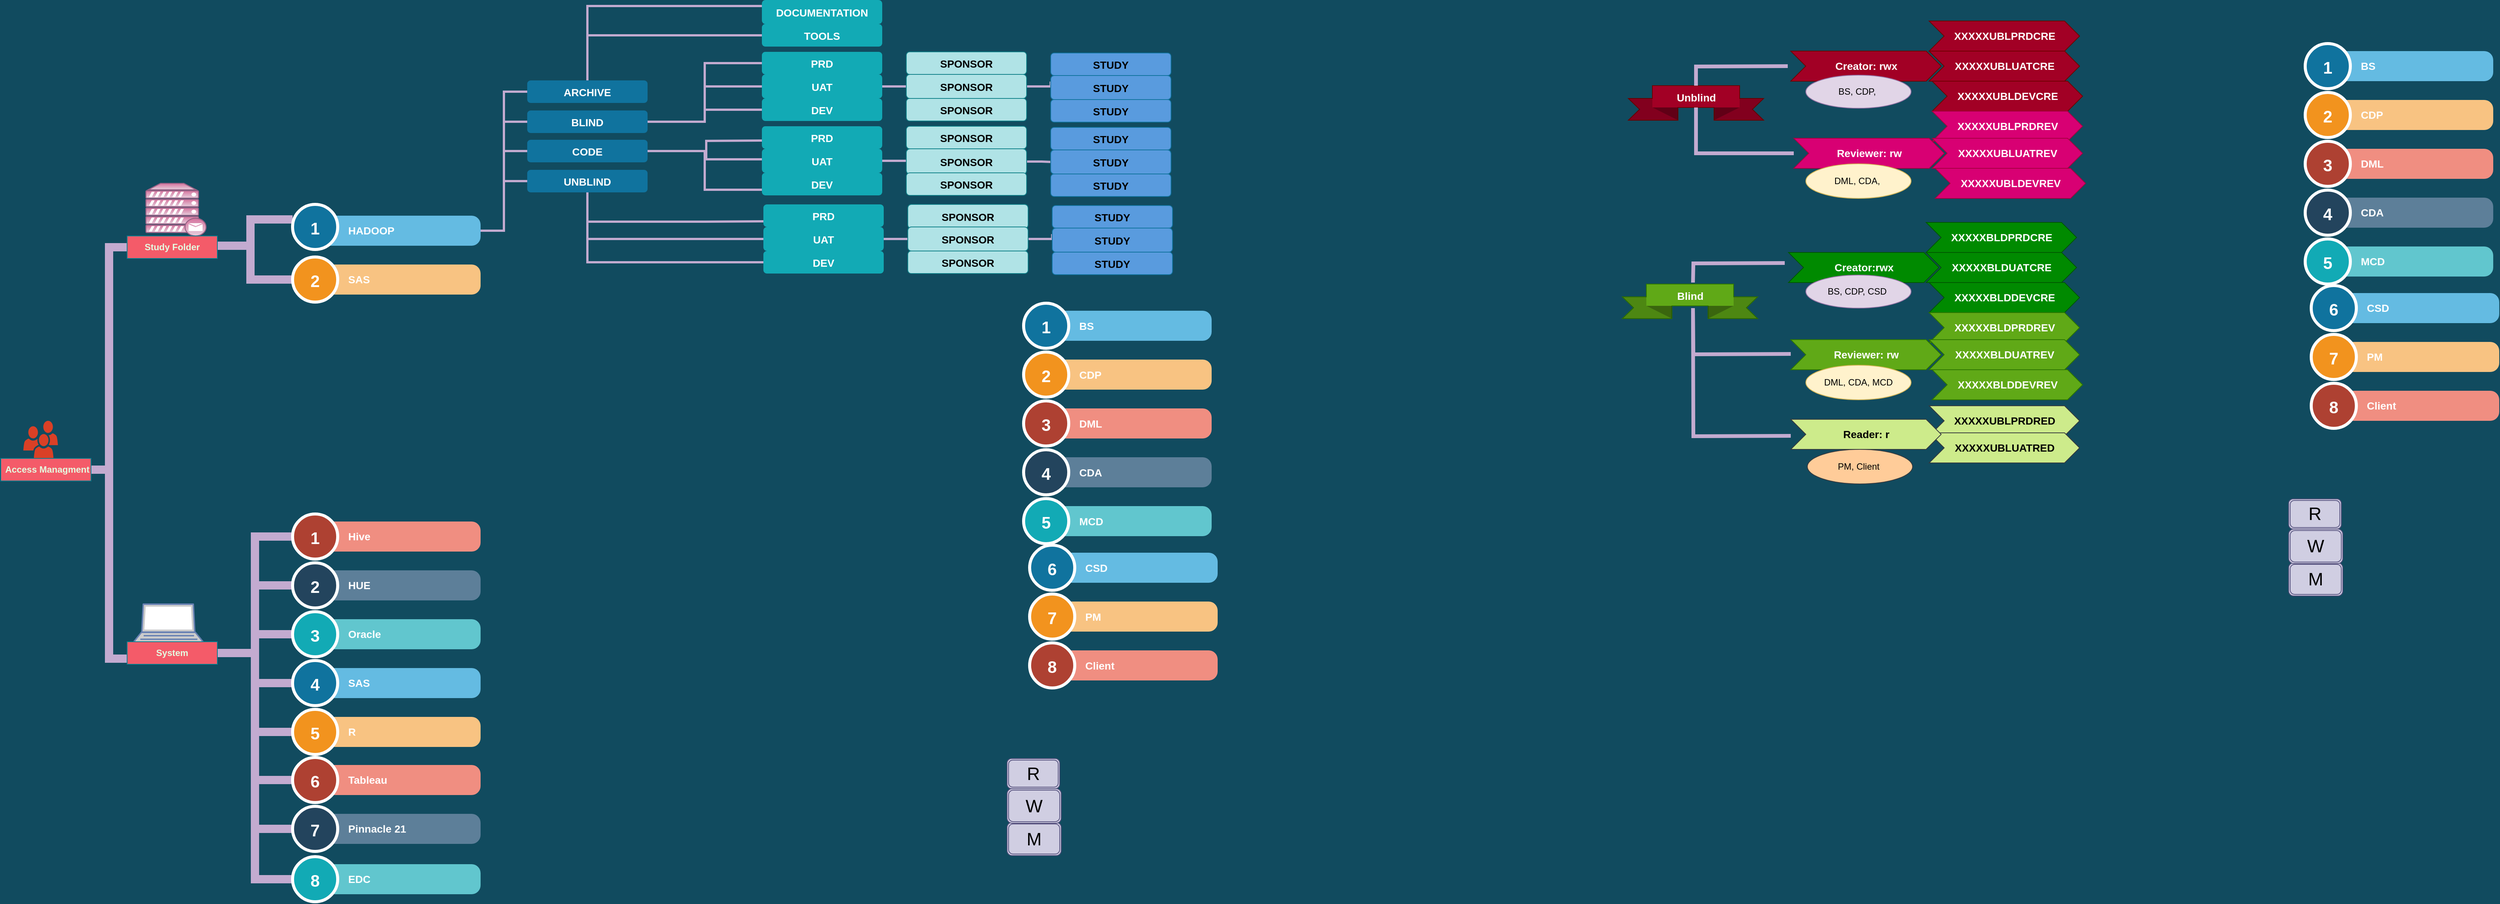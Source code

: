 <mxfile version="16.0.3" type="github">
  <diagram id="C3SQvlLqKewFF7lphcmT" name="Page-1">
    <mxGraphModel dx="3102" dy="1270" grid="1" gridSize="4" guides="1" tooltips="1" connect="1" arrows="1" fold="1" page="1" pageScale="1" pageWidth="4681" pageHeight="3300" background="#114B5F" math="0" shadow="0">
      <root>
        <mxCell id="0" />
        <mxCell id="1" parent="0" />
        <mxCell id="xhBHY6hVdmWpsC5UOvx--23" value="XXXXXUBLPRDRED" style="html=1;shape=mxgraph.infographic.ribbonSimple;notch1=20;notch2=20;fillColor=#cdeb8b;strokeColor=#36393d;align=center;verticalAlign=middle;fontSize=14;fontStyle=1;" parent="1" vertex="1">
          <mxGeometry x="2584" y="580" width="200" height="40" as="geometry" />
        </mxCell>
        <mxCell id="xhBHY6hVdmWpsC5UOvx--24" value="XXXXXUBLUATRED" style="html=1;shape=mxgraph.infographic.ribbonSimple;notch1=20;notch2=20;fillColor=#cdeb8b;strokeColor=#36393d;align=center;verticalAlign=middle;fontSize=14;fontStyle=1;" parent="1" vertex="1">
          <mxGeometry x="2584" y="616" width="200" height="40" as="geometry" />
        </mxCell>
        <mxCell id="HO38qFUTRqImEj6d9Djk-11" value="" style="sketch=0;pointerEvents=1;shadow=0;dashed=0;html=1;strokeColor=none;labelPosition=center;verticalLabelPosition=bottom;verticalAlign=top;outlineConnect=0;align=center;shape=mxgraph.office.users.users;fillColor=#DA4026;rounded=0;fontColor=#E4FDE1;" parent="1" vertex="1">
          <mxGeometry x="50" y="600" width="46" height="50" as="geometry" />
        </mxCell>
        <mxCell id="-gXkL2y0bPnD_5RI-uGj-15" style="edgeStyle=orthogonalEdgeStyle;shape=flexArrow;rounded=0;sketch=0;orthogonalLoop=1;jettySize=auto;html=1;entryX=0;entryY=0.5;entryDx=0;entryDy=0;shadow=0;endArrow=none;endFill=0;strokeColor=#C3ABD0;strokeWidth=1;fillColor=#C3ABD0;" parent="1" source="HO38qFUTRqImEj6d9Djk-13" target="HO38qFUTRqImEj6d9Djk-17" edge="1">
          <mxGeometry relative="1" as="geometry" />
        </mxCell>
        <mxCell id="-gXkL2y0bPnD_5RI-uGj-19" style="edgeStyle=orthogonalEdgeStyle;shape=flexArrow;rounded=0;sketch=0;orthogonalLoop=1;jettySize=auto;html=1;exitX=1;exitY=0.5;exitDx=0;exitDy=0;entryX=0;entryY=0.75;entryDx=0;entryDy=0;shadow=0;endArrow=none;endFill=0;strokeColor=#C3ABD0;strokeWidth=1;fillColor=#C3ABD0;" parent="1" source="HO38qFUTRqImEj6d9Djk-13" target="HO38qFUTRqImEj6d9Djk-19" edge="1">
          <mxGeometry relative="1" as="geometry" />
        </mxCell>
        <mxCell id="HO38qFUTRqImEj6d9Djk-13" value="&lt;h4&gt;Access Managment&lt;/h4&gt;" style="whiteSpace=wrap;html=1;rounded=0;sketch=0;fontColor=#E4FDE1;strokeColor=#028090;fillColor=#F45B69;align=right;" parent="1" vertex="1">
          <mxGeometry x="20" y="650" width="120" height="30" as="geometry" />
        </mxCell>
        <mxCell id="-gXkL2y0bPnD_5RI-uGj-8" value="" style="edgeStyle=orthogonalEdgeStyle;shape=flexArrow;rounded=0;sketch=0;orthogonalLoop=1;jettySize=auto;html=1;shadow=0;endArrow=none;endFill=0;strokeColor=#C3ABD0;strokeWidth=1;fillColor=#C3ABD0;" parent="1" target="HO38qFUTRqImEj6d9Djk-66" edge="1">
          <mxGeometry relative="1" as="geometry">
            <mxPoint x="308" y="367" as="sourcePoint" />
            <Array as="points">
              <mxPoint x="352" y="367" />
              <mxPoint x="352" y="412" />
            </Array>
          </mxGeometry>
        </mxCell>
        <mxCell id="-gXkL2y0bPnD_5RI-uGj-9" style="edgeStyle=orthogonalEdgeStyle;shape=flexArrow;rounded=0;sketch=0;orthogonalLoop=1;jettySize=auto;html=1;entryX=0;entryY=0.333;entryDx=0;entryDy=0;entryPerimeter=0;shadow=0;endArrow=none;endFill=0;strokeColor=#C3ABD0;strokeWidth=1;fillColor=#C3ABD0;" parent="1" target="HO38qFUTRqImEj6d9Djk-64" edge="1">
          <mxGeometry relative="1" as="geometry">
            <mxPoint x="308" y="367" as="sourcePoint" />
            <Array as="points">
              <mxPoint x="352" y="367" />
              <mxPoint x="352" y="332" />
            </Array>
          </mxGeometry>
        </mxCell>
        <mxCell id="HO38qFUTRqImEj6d9Djk-14" value="" style="verticalAlign=top;verticalLabelPosition=bottom;labelPosition=center;align=center;html=1;outlineConnect=0;fillColor=#e6d0de;strokeColor=#996185;gradientDirection=north;strokeWidth=2;shape=mxgraph.networks.mail_server;rounded=0;sketch=0;gradientColor=#d5739d;" parent="1" vertex="1">
          <mxGeometry x="213" y="284" width="80" height="70" as="geometry" />
        </mxCell>
        <mxCell id="HO38qFUTRqImEj6d9Djk-17" value="&lt;h4&gt;Study Folder&lt;/h4&gt;" style="whiteSpace=wrap;html=1;rounded=0;sketch=0;fontColor=#E4FDE1;strokeColor=#028090;fillColor=#F45B69;align=center;" parent="1" vertex="1">
          <mxGeometry x="188" y="354" width="120" height="30" as="geometry" />
        </mxCell>
        <mxCell id="HO38qFUTRqImEj6d9Djk-18" value="" style="fontColor=#0066CC;verticalAlign=top;verticalLabelPosition=bottom;labelPosition=center;align=center;html=1;outlineConnect=0;fillColor=#CCCCCC;strokeColor=#6881B3;gradientColor=none;gradientDirection=north;strokeWidth=2;shape=mxgraph.networks.laptop;rounded=0;sketch=0;fontFamily=Helvetica;" parent="1" vertex="1">
          <mxGeometry x="193" y="844" width="100" height="55" as="geometry" />
        </mxCell>
        <mxCell id="-gXkL2y0bPnD_5RI-uGj-10" style="edgeStyle=orthogonalEdgeStyle;shape=flexArrow;rounded=0;sketch=0;orthogonalLoop=1;jettySize=auto;html=1;entryX=0;entryY=0.5;entryDx=0;entryDy=0;shadow=0;endArrow=none;endFill=0;strokeColor=#C3ABD0;strokeWidth=1;fillColor=#C3ABD0;" parent="1" source="HO38qFUTRqImEj6d9Djk-19" target="HO38qFUTRqImEj6d9Djk-68" edge="1">
          <mxGeometry relative="1" as="geometry" />
        </mxCell>
        <mxCell id="-gXkL2y0bPnD_5RI-uGj-11" style="edgeStyle=orthogonalEdgeStyle;shape=flexArrow;rounded=0;sketch=0;orthogonalLoop=1;jettySize=auto;html=1;entryX=0;entryY=0.5;entryDx=0;entryDy=0;shadow=0;endArrow=none;endFill=0;strokeColor=#C3ABD0;strokeWidth=1;fillColor=#C3ABD0;" parent="1" source="HO38qFUTRqImEj6d9Djk-19" target="HO38qFUTRqImEj6d9Djk-70" edge="1">
          <mxGeometry relative="1" as="geometry" />
        </mxCell>
        <mxCell id="-gXkL2y0bPnD_5RI-uGj-12" style="edgeStyle=orthogonalEdgeStyle;shape=flexArrow;rounded=0;sketch=0;orthogonalLoop=1;jettySize=auto;html=1;entryX=0;entryY=0.5;entryDx=0;entryDy=0;shadow=0;endArrow=none;endFill=0;strokeColor=#C3ABD0;strokeWidth=1;fillColor=#C3ABD0;" parent="1" source="HO38qFUTRqImEj6d9Djk-19" target="HO38qFUTRqImEj6d9Djk-72" edge="1">
          <mxGeometry relative="1" as="geometry" />
        </mxCell>
        <mxCell id="-gXkL2y0bPnD_5RI-uGj-13" style="edgeStyle=orthogonalEdgeStyle;shape=flexArrow;rounded=0;sketch=0;orthogonalLoop=1;jettySize=auto;html=1;entryX=0;entryY=0.5;entryDx=0;entryDy=0;shadow=0;endArrow=none;endFill=0;strokeColor=#C3ABD0;strokeWidth=1;fillColor=#C3ABD0;" parent="1" source="HO38qFUTRqImEj6d9Djk-19" target="-gXkL2y0bPnD_5RI-uGj-2" edge="1">
          <mxGeometry relative="1" as="geometry" />
        </mxCell>
        <mxCell id="-gXkL2y0bPnD_5RI-uGj-14" style="edgeStyle=orthogonalEdgeStyle;shape=flexArrow;rounded=0;sketch=0;orthogonalLoop=1;jettySize=auto;html=1;entryX=0;entryY=0.5;entryDx=0;entryDy=0;shadow=0;endArrow=none;endFill=0;strokeColor=#C3ABD0;strokeWidth=1;fillColor=#C3ABD0;" parent="1" source="HO38qFUTRqImEj6d9Djk-19" target="-gXkL2y0bPnD_5RI-uGj-4" edge="1">
          <mxGeometry relative="1" as="geometry" />
        </mxCell>
        <mxCell id="-gXkL2y0bPnD_5RI-uGj-24" style="edgeStyle=orthogonalEdgeStyle;shape=flexArrow;rounded=0;sketch=0;orthogonalLoop=1;jettySize=auto;html=1;exitX=1;exitY=0.5;exitDx=0;exitDy=0;entryX=0;entryY=0.5;entryDx=0;entryDy=0;shadow=0;endArrow=none;endFill=0;strokeColor=#C3ABD0;strokeWidth=1;fillColor=#C3ABD0;" parent="1" source="HO38qFUTRqImEj6d9Djk-19" target="-gXkL2y0bPnD_5RI-uGj-21" edge="1">
          <mxGeometry relative="1" as="geometry" />
        </mxCell>
        <mxCell id="-gXkL2y0bPnD_5RI-uGj-25" style="edgeStyle=orthogonalEdgeStyle;shape=flexArrow;rounded=0;sketch=0;orthogonalLoop=1;jettySize=auto;html=1;entryX=0;entryY=0.5;entryDx=0;entryDy=0;shadow=0;endArrow=none;endFill=0;strokeColor=#C3ABD0;strokeWidth=1;fillColor=#C3ABD0;" parent="1" source="HO38qFUTRqImEj6d9Djk-19" target="-gXkL2y0bPnD_5RI-uGj-23" edge="1">
          <mxGeometry relative="1" as="geometry" />
        </mxCell>
        <mxCell id="-gXkL2y0bPnD_5RI-uGj-28" style="edgeStyle=orthogonalEdgeStyle;shape=flexArrow;rounded=0;sketch=0;orthogonalLoop=1;jettySize=auto;html=1;entryX=0;entryY=0.5;entryDx=0;entryDy=0;shadow=0;endArrow=none;endFill=0;strokeColor=#C3ABD0;strokeWidth=1;fillColor=#C3ABD0;" parent="1" source="HO38qFUTRqImEj6d9Djk-19" target="-gXkL2y0bPnD_5RI-uGj-27" edge="1">
          <mxGeometry relative="1" as="geometry" />
        </mxCell>
        <mxCell id="HO38qFUTRqImEj6d9Djk-19" value="&lt;h4&gt;System&lt;/h4&gt;" style="whiteSpace=wrap;html=1;rounded=0;sketch=0;fontColor=#E4FDE1;strokeColor=#028090;fillColor=#F45B69;align=center;" parent="1" vertex="1">
          <mxGeometry x="188" y="894" width="120" height="30" as="geometry" />
        </mxCell>
        <mxCell id="jfjWRfC_fvblKkk4KG9x-82" style="edgeStyle=orthogonalEdgeStyle;rounded=0;orthogonalLoop=1;jettySize=auto;html=1;exitX=1;exitY=0.5;exitDx=0;exitDy=0;entryX=0;entryY=0.5;entryDx=0;entryDy=0;endArrow=none;endFill=0;strokeColor=#C3ABD0;strokeWidth=3;" edge="1" parent="1" source="HO38qFUTRqImEj6d9Djk-63" target="jfjWRfC_fvblKkk4KG9x-24">
          <mxGeometry relative="1" as="geometry">
            <Array as="points">
              <mxPoint x="689" y="347" />
              <mxPoint x="689" y="162" />
            </Array>
          </mxGeometry>
        </mxCell>
        <mxCell id="jfjWRfC_fvblKkk4KG9x-83" style="edgeStyle=orthogonalEdgeStyle;rounded=0;orthogonalLoop=1;jettySize=auto;html=1;entryX=0;entryY=0.5;entryDx=0;entryDy=0;endArrow=none;endFill=0;strokeColor=#C3ABD0;strokeWidth=3;" edge="1" parent="1" source="HO38qFUTRqImEj6d9Djk-63" target="jfjWRfC_fvblKkk4KG9x-25">
          <mxGeometry relative="1" as="geometry" />
        </mxCell>
        <mxCell id="jfjWRfC_fvblKkk4KG9x-85" style="edgeStyle=orthogonalEdgeStyle;rounded=0;orthogonalLoop=1;jettySize=auto;html=1;entryX=0;entryY=0.5;entryDx=0;entryDy=0;endArrow=none;endFill=0;strokeColor=#C3ABD0;strokeWidth=3;" edge="1" parent="1" source="HO38qFUTRqImEj6d9Djk-63" target="jfjWRfC_fvblKkk4KG9x-29">
          <mxGeometry relative="1" as="geometry" />
        </mxCell>
        <mxCell id="jfjWRfC_fvblKkk4KG9x-86" style="edgeStyle=orthogonalEdgeStyle;rounded=0;orthogonalLoop=1;jettySize=auto;html=1;entryX=0;entryY=0.5;entryDx=0;entryDy=0;endArrow=none;endFill=0;strokeColor=#C3ABD0;strokeWidth=3;" edge="1" parent="1" source="HO38qFUTRqImEj6d9Djk-63" target="jfjWRfC_fvblKkk4KG9x-26">
          <mxGeometry relative="1" as="geometry" />
        </mxCell>
        <mxCell id="HO38qFUTRqImEj6d9Djk-63" value="HADOOP" style="shape=rect;rounded=1;whiteSpace=wrap;html=1;shadow=0;strokeColor=none;fillColor=#64BBE2;arcSize=30;fontSize=14;spacingLeft=42;fontStyle=1;fontColor=#FFFFFF;align=left;sketch=0;fontFamily=Helvetica;" parent="1" vertex="1">
          <mxGeometry x="438" y="327" width="220" height="40" as="geometry" />
        </mxCell>
        <mxCell id="HO38qFUTRqImEj6d9Djk-64" value="1" style="shape=ellipse;perimeter=ellipsePerimeter;fontSize=22;fontStyle=1;shadow=0;strokeColor=#ffffff;fillColor=#10739E;strokeWidth=4;fontColor=#ffffff;align=center;rounded=0;sketch=0;fontFamily=Helvetica;" parent="1" vertex="1">
          <mxGeometry x="408" y="312" width="60" height="60" as="geometry" />
        </mxCell>
        <mxCell id="HO38qFUTRqImEj6d9Djk-65" value="SAS" style="shape=rect;rounded=1;whiteSpace=wrap;html=1;shadow=0;strokeColor=none;fillColor=#F8C382;arcSize=30;fontSize=14;spacingLeft=42;fontStyle=1;fontColor=#FFFFFF;align=left;sketch=0;fontFamily=Helvetica;" parent="1" vertex="1">
          <mxGeometry x="438" y="392" width="220" height="40" as="geometry" />
        </mxCell>
        <mxCell id="HO38qFUTRqImEj6d9Djk-66" value="2" style="shape=ellipse;perimeter=ellipsePerimeter;fontSize=22;fontStyle=1;shadow=0;strokeColor=#ffffff;fillColor=#F2931E;strokeWidth=4;fontColor=#ffffff;align=center;rounded=0;sketch=0;fontFamily=Helvetica;" parent="1" vertex="1">
          <mxGeometry x="408" y="382" width="60" height="60" as="geometry" />
        </mxCell>
        <mxCell id="HO38qFUTRqImEj6d9Djk-67" value="Hive" style="shape=rect;rounded=1;whiteSpace=wrap;html=1;shadow=0;strokeColor=none;fillColor=#F08E81;arcSize=30;fontSize=14;spacingLeft=42;fontStyle=1;fontColor=#FFFFFF;align=left;sketch=0;fontFamily=Helvetica;" parent="1" vertex="1">
          <mxGeometry x="438" y="734" width="220" height="40" as="geometry" />
        </mxCell>
        <mxCell id="HO38qFUTRqImEj6d9Djk-68" value="1" style="shape=ellipse;perimeter=ellipsePerimeter;fontSize=22;fontStyle=1;shadow=0;strokeColor=#ffffff;fillColor=#AE4132;strokeWidth=4;fontColor=#ffffff;align=center;rounded=0;sketch=0;fontFamily=Helvetica;" parent="1" vertex="1">
          <mxGeometry x="408" y="724" width="60" height="60" as="geometry" />
        </mxCell>
        <mxCell id="HO38qFUTRqImEj6d9Djk-69" value="HUE" style="shape=rect;rounded=1;whiteSpace=wrap;html=1;shadow=0;strokeColor=none;fillColor=#5D7F99;arcSize=30;fontSize=14;spacingLeft=42;fontStyle=1;fontColor=#FFFFFF;align=left;sketch=0;fontFamily=Helvetica;" parent="1" vertex="1">
          <mxGeometry x="438" y="799" width="220" height="40" as="geometry" />
        </mxCell>
        <mxCell id="HO38qFUTRqImEj6d9Djk-70" value="2" style="shape=ellipse;perimeter=ellipsePerimeter;fontSize=22;fontStyle=1;shadow=0;strokeColor=#ffffff;fillColor=#23445D;strokeWidth=4;fontColor=#ffffff;align=center;rounded=0;sketch=0;fontFamily=Helvetica;" parent="1" vertex="1">
          <mxGeometry x="408" y="789" width="60" height="60" as="geometry" />
        </mxCell>
        <mxCell id="HO38qFUTRqImEj6d9Djk-71" value="Oracle" style="shape=rect;rounded=1;whiteSpace=wrap;html=1;shadow=0;strokeColor=none;fillColor=#61C6CE;arcSize=30;fontSize=14;spacingLeft=42;fontStyle=1;fontColor=#FFFFFF;align=left;sketch=0;fontFamily=Helvetica;" parent="1" vertex="1">
          <mxGeometry x="438" y="864" width="220" height="40" as="geometry" />
        </mxCell>
        <mxCell id="HO38qFUTRqImEj6d9Djk-72" value="3" style="shape=ellipse;perimeter=ellipsePerimeter;fontSize=22;fontStyle=1;shadow=0;strokeColor=#ffffff;fillColor=#12AAB5;strokeWidth=4;fontColor=#ffffff;align=center;rounded=0;sketch=0;fontFamily=Helvetica;" parent="1" vertex="1">
          <mxGeometry x="408" y="854" width="60" height="60" as="geometry" />
        </mxCell>
        <mxCell id="-gXkL2y0bPnD_5RI-uGj-1" value="SAS" style="shape=rect;rounded=1;whiteSpace=wrap;html=1;shadow=0;strokeColor=none;fillColor=#64BBE2;arcSize=30;fontSize=14;spacingLeft=42;fontStyle=1;fontColor=#FFFFFF;align=left;sketch=0;fontFamily=Helvetica;" parent="1" vertex="1">
          <mxGeometry x="438" y="929" width="220" height="40" as="geometry" />
        </mxCell>
        <mxCell id="-gXkL2y0bPnD_5RI-uGj-2" value="4" style="shape=ellipse;perimeter=ellipsePerimeter;fontSize=22;fontStyle=1;shadow=0;strokeColor=#ffffff;fillColor=#10739E;strokeWidth=4;fontColor=#ffffff;align=center;rounded=0;sketch=0;fontFamily=Helvetica;" parent="1" vertex="1">
          <mxGeometry x="408" y="919" width="60" height="60" as="geometry" />
        </mxCell>
        <mxCell id="-gXkL2y0bPnD_5RI-uGj-3" value="R" style="shape=rect;rounded=1;whiteSpace=wrap;html=1;shadow=0;strokeColor=none;fillColor=#F8C382;arcSize=30;fontSize=14;spacingLeft=42;fontStyle=1;fontColor=#FFFFFF;align=left;sketch=0;fontFamily=Helvetica;" parent="1" vertex="1">
          <mxGeometry x="438" y="994" width="220" height="40" as="geometry" />
        </mxCell>
        <mxCell id="-gXkL2y0bPnD_5RI-uGj-4" value="5" style="shape=ellipse;perimeter=ellipsePerimeter;fontSize=22;fontStyle=1;shadow=0;strokeColor=#ffffff;fillColor=#F2931E;strokeWidth=4;fontColor=#ffffff;align=center;rounded=0;sketch=0;fontFamily=Helvetica;" parent="1" vertex="1">
          <mxGeometry x="408" y="984" width="60" height="60" as="geometry" />
        </mxCell>
        <mxCell id="-gXkL2y0bPnD_5RI-uGj-20" value="Tableau" style="shape=rect;rounded=1;whiteSpace=wrap;html=1;shadow=0;strokeColor=none;fillColor=#F08E81;arcSize=30;fontSize=14;spacingLeft=42;fontStyle=1;fontColor=#FFFFFF;align=left;sketch=0;fontFamily=Helvetica;" parent="1" vertex="1">
          <mxGeometry x="438" y="1058" width="220" height="40" as="geometry" />
        </mxCell>
        <mxCell id="-gXkL2y0bPnD_5RI-uGj-21" value="6" style="shape=ellipse;perimeter=ellipsePerimeter;fontSize=22;fontStyle=1;shadow=0;strokeColor=#ffffff;fillColor=#AE4132;strokeWidth=4;fontColor=#ffffff;align=center;rounded=0;sketch=0;fontFamily=Helvetica;" parent="1" vertex="1">
          <mxGeometry x="408" y="1048" width="60" height="60" as="geometry" />
        </mxCell>
        <mxCell id="-gXkL2y0bPnD_5RI-uGj-22" value="Pinnacle 21" style="shape=rect;rounded=1;whiteSpace=wrap;html=1;shadow=0;strokeColor=none;fillColor=#5D7F99;arcSize=30;fontSize=14;spacingLeft=42;fontStyle=1;fontColor=#FFFFFF;align=left;sketch=0;fontFamily=Helvetica;" parent="1" vertex="1">
          <mxGeometry x="438" y="1123" width="220" height="40" as="geometry" />
        </mxCell>
        <mxCell id="-gXkL2y0bPnD_5RI-uGj-23" value="7" style="shape=ellipse;perimeter=ellipsePerimeter;fontSize=22;fontStyle=1;shadow=0;strokeColor=#ffffff;fillColor=#23445D;strokeWidth=4;fontColor=#ffffff;align=center;rounded=0;sketch=0;fontFamily=Helvetica;" parent="1" vertex="1">
          <mxGeometry x="408" y="1113" width="60" height="60" as="geometry" />
        </mxCell>
        <mxCell id="-gXkL2y0bPnD_5RI-uGj-26" value="EDC" style="shape=rect;rounded=1;whiteSpace=wrap;html=1;shadow=0;strokeColor=none;fillColor=#61C6CE;arcSize=30;fontSize=14;spacingLeft=42;fontStyle=1;fontColor=#FFFFFF;align=left;sketch=0;fontFamily=Helvetica;" parent="1" vertex="1">
          <mxGeometry x="438" y="1190" width="220" height="40" as="geometry" />
        </mxCell>
        <mxCell id="-gXkL2y0bPnD_5RI-uGj-27" value="8" style="shape=ellipse;perimeter=ellipsePerimeter;fontSize=22;fontStyle=1;shadow=0;strokeColor=#ffffff;fillColor=#12AAB5;strokeWidth=4;fontColor=#ffffff;align=center;rounded=0;sketch=0;fontFamily=Helvetica;" parent="1" vertex="1">
          <mxGeometry x="408" y="1180" width="60" height="60" as="geometry" />
        </mxCell>
        <mxCell id="-gXkL2y0bPnD_5RI-uGj-58" value="XXXXXUBLPRDCRE" style="html=1;shape=mxgraph.infographic.ribbonSimple;notch1=20;notch2=20;fillColor=#a20025;strokeColor=#6F0000;align=center;verticalAlign=middle;fontColor=#ffffff;fontSize=14;fontStyle=1;" parent="1" vertex="1">
          <mxGeometry x="2584" y="68" width="200" height="40" as="geometry" />
        </mxCell>
        <mxCell id="-gXkL2y0bPnD_5RI-uGj-59" value="XXXXXUBLUATCRE" style="html=1;shape=mxgraph.infographic.ribbonSimple;notch1=20;notch2=20;fillColor=#a20025;strokeColor=#6F0000;align=center;verticalAlign=middle;fontColor=#ffffff;fontSize=14;fontStyle=1;" parent="1" vertex="1">
          <mxGeometry x="2584" y="108" width="200" height="40" as="geometry" />
        </mxCell>
        <mxCell id="-gXkL2y0bPnD_5RI-uGj-60" value="XXXXXUBLDEVCRE" style="html=1;shape=mxgraph.infographic.ribbonSimple;notch1=20;notch2=20;fillColor=#a20025;strokeColor=#6F0000;align=center;verticalAlign=middle;fontColor=#ffffff;fontSize=14;fontStyle=1;" parent="1" vertex="1">
          <mxGeometry x="2588" y="148" width="200" height="40" as="geometry" />
        </mxCell>
        <mxCell id="-gXkL2y0bPnD_5RI-uGj-61" value="XXXXXUBLPRDREV" style="html=1;shape=mxgraph.infographic.ribbonSimple;notch1=20;notch2=20;fillColor=#d80073;strokeColor=#A50040;align=center;verticalAlign=middle;fontColor=#ffffff;fontSize=14;fontStyle=1;" parent="1" vertex="1">
          <mxGeometry x="2588" y="188" width="200" height="40" as="geometry" />
        </mxCell>
        <mxCell id="-gXkL2y0bPnD_5RI-uGj-62" value="XXXXXUBLUATREV" style="html=1;shape=mxgraph.infographic.ribbonSimple;notch1=20;notch2=20;fillColor=#d80073;strokeColor=#A50040;align=center;verticalAlign=middle;fontColor=#ffffff;fontSize=14;fontStyle=1;" parent="1" vertex="1">
          <mxGeometry x="2588" y="224" width="200" height="40" as="geometry" />
        </mxCell>
        <mxCell id="-gXkL2y0bPnD_5RI-uGj-63" value="XXXXXUBLDEVREV" style="html=1;shape=mxgraph.infographic.ribbonSimple;notch1=20;notch2=20;fillColor=#d80073;strokeColor=#A50040;align=center;verticalAlign=middle;fontColor=#ffffff;fontSize=14;fontStyle=1;" parent="1" vertex="1">
          <mxGeometry x="2592" y="264" width="200" height="40" as="geometry" />
        </mxCell>
        <mxCell id="-gXkL2y0bPnD_5RI-uGj-64" value="XXXXXBLDPRDCRE" style="html=1;shape=mxgraph.infographic.ribbonSimple;notch1=20;notch2=20;fillColor=#008a00;strokeColor=#005700;align=center;verticalAlign=middle;fontColor=#ffffff;fontSize=14;fontStyle=1;" parent="1" vertex="1">
          <mxGeometry x="2580" y="336" width="200" height="40" as="geometry" />
        </mxCell>
        <mxCell id="-gXkL2y0bPnD_5RI-uGj-65" value="XXXXXBLDUATCRE" style="html=1;shape=mxgraph.infographic.ribbonSimple;notch1=20;notch2=20;fillColor=#008a00;strokeColor=#005700;align=center;verticalAlign=middle;fontColor=#ffffff;fontSize=14;fontStyle=1;" parent="1" vertex="1">
          <mxGeometry x="2580" y="376" width="200" height="40" as="geometry" />
        </mxCell>
        <mxCell id="-gXkL2y0bPnD_5RI-uGj-66" value="XXXXXBLDDEVCRE" style="html=1;shape=mxgraph.infographic.ribbonSimple;notch1=20;notch2=20;fillColor=#008a00;strokeColor=#005700;align=center;verticalAlign=middle;fontColor=#ffffff;fontSize=14;fontStyle=1;" parent="1" vertex="1">
          <mxGeometry x="2584" y="416" width="200" height="40" as="geometry" />
        </mxCell>
        <mxCell id="-gXkL2y0bPnD_5RI-uGj-67" value="XXXXXBLDPRDREV" style="html=1;shape=mxgraph.infographic.ribbonSimple;notch1=20;notch2=20;fillColor=#60a917;strokeColor=#2D7600;align=center;verticalAlign=middle;fontColor=#ffffff;fontSize=14;fontStyle=1;" parent="1" vertex="1">
          <mxGeometry x="2584" y="456" width="200" height="40" as="geometry" />
        </mxCell>
        <mxCell id="-gXkL2y0bPnD_5RI-uGj-68" value="XXXXXBLDUATREV" style="html=1;shape=mxgraph.infographic.ribbonSimple;notch1=20;notch2=20;fillColor=#60a917;strokeColor=#2D7600;align=center;verticalAlign=middle;fontColor=#ffffff;fontSize=14;fontStyle=1;" parent="1" vertex="1">
          <mxGeometry x="2584" y="492" width="200" height="40" as="geometry" />
        </mxCell>
        <mxCell id="-gXkL2y0bPnD_5RI-uGj-69" value="XXXXXBLDDEVREV" style="html=1;shape=mxgraph.infographic.ribbonSimple;notch1=20;notch2=20;fillColor=#60a917;strokeColor=#2D7600;align=center;verticalAlign=middle;fontColor=#ffffff;fontSize=14;fontStyle=1;" parent="1" vertex="1">
          <mxGeometry x="2588" y="532" width="200" height="40" as="geometry" />
        </mxCell>
        <mxCell id="-gXkL2y0bPnD_5RI-uGj-71" value="Blind" style="html=1;shape=mxgraph.infographic.banner;dx=32;dy=17;notch=15;fillColor=#60a917;strokeColor=#2D7600;align=center;verticalAlign=middle;fontColor=#ffffff;fontSize=14;fontStyle=1;spacingBottom=15;" parent="1" vertex="1">
          <mxGeometry x="2176" y="418" width="180" height="46" as="geometry" />
        </mxCell>
        <mxCell id="-gXkL2y0bPnD_5RI-uGj-72" value="Unblind" style="html=1;shape=mxgraph.infographic.banner;dx=32;dy=17;notch=15;fillColor=#a20025;strokeColor=#6F0000;align=center;verticalAlign=middle;fontColor=#ffffff;fontSize=14;fontStyle=1;spacingBottom=15;" parent="1" vertex="1">
          <mxGeometry x="2184" y="154" width="180" height="46" as="geometry" />
        </mxCell>
        <mxCell id="-gXkL2y0bPnD_5RI-uGj-74" value="Creator: rwx" style="html=1;shape=mxgraph.infographic.ribbonSimple;notch1=20;notch2=20;fillColor=#a20025;strokeColor=#6F0000;align=center;verticalAlign=middle;fontColor=#ffffff;fontSize=14;fontStyle=1;" parent="1" vertex="1">
          <mxGeometry x="2400" y="108" width="200" height="40" as="geometry" />
        </mxCell>
        <mxCell id="-gXkL2y0bPnD_5RI-uGj-75" value="Creator:rwx" style="html=1;shape=mxgraph.infographic.ribbonSimple;notch1=20;notch2=20;fillColor=#008a00;strokeColor=#005700;align=center;verticalAlign=middle;fontColor=#ffffff;fontSize=14;fontStyle=1;" parent="1" vertex="1">
          <mxGeometry x="2397" y="376" width="200" height="40" as="geometry" />
        </mxCell>
        <mxCell id="-gXkL2y0bPnD_5RI-uGj-84" style="edgeStyle=orthogonalEdgeStyle;rounded=0;sketch=0;orthogonalLoop=1;jettySize=auto;html=1;entryX=0;entryY=0;entryDx=90;entryDy=29;entryPerimeter=0;shadow=0;endArrow=none;endFill=0;strokeColor=#C3ABD0;strokeWidth=5;fillColor=#C3ABD0;" parent="1" source="-gXkL2y0bPnD_5RI-uGj-76" target="-gXkL2y0bPnD_5RI-uGj-72" edge="1">
          <mxGeometry relative="1" as="geometry" />
        </mxCell>
        <mxCell id="-gXkL2y0bPnD_5RI-uGj-76" value="Reviewer: rw" style="html=1;shape=mxgraph.infographic.ribbonSimple;notch1=20;notch2=20;fillColor=#d80073;strokeColor=#A50040;align=center;verticalAlign=middle;fontColor=#ffffff;fontSize=14;fontStyle=1;" parent="1" vertex="1">
          <mxGeometry x="2404" y="224" width="200" height="40" as="geometry" />
        </mxCell>
        <mxCell id="-gXkL2y0bPnD_5RI-uGj-77" value="Reviewer: rw" style="html=1;shape=mxgraph.infographic.ribbonSimple;notch1=20;notch2=20;fillColor=#60a917;strokeColor=#2D7600;align=center;verticalAlign=middle;fontColor=#ffffff;fontSize=14;fontStyle=1;" parent="1" vertex="1">
          <mxGeometry x="2400" y="492" width="200" height="40" as="geometry" />
        </mxCell>
        <mxCell id="-gXkL2y0bPnD_5RI-uGj-80" style="edgeStyle=orthogonalEdgeStyle;rounded=0;sketch=0;orthogonalLoop=1;jettySize=auto;html=1;shadow=0;endArrow=none;endFill=0;strokeColor=#C3ABD0;strokeWidth=5;fillColor=#C3ABD0;" parent="1" target="-gXkL2y0bPnD_5RI-uGj-72" edge="1">
          <mxGeometry relative="1" as="geometry">
            <mxPoint x="2396" y="128" as="sourcePoint" />
          </mxGeometry>
        </mxCell>
        <mxCell id="xhBHY6hVdmWpsC5UOvx--1" value="BS, CDP,&amp;nbsp;" style="ellipse;whiteSpace=wrap;html=1;fillColor=#e1d5e7;strokeColor=#9673a6;" parent="1" vertex="1">
          <mxGeometry x="2420" y="140" width="140" height="44" as="geometry" />
        </mxCell>
        <mxCell id="xhBHY6hVdmWpsC5UOvx--2" value="DML, CDA,&amp;nbsp;" style="ellipse;whiteSpace=wrap;html=1;fillColor=#fff2cc;strokeColor=#d6b656;" parent="1" vertex="1">
          <mxGeometry x="2420" y="258" width="140" height="46" as="geometry" />
        </mxCell>
        <mxCell id="xhBHY6hVdmWpsC5UOvx--6" value="BS, CDP, CSD&amp;nbsp;" style="ellipse;whiteSpace=wrap;html=1;fillColor=#e1d5e7;strokeColor=#9673a6;" parent="1" vertex="1">
          <mxGeometry x="2420" y="406" width="140" height="44" as="geometry" />
        </mxCell>
        <mxCell id="xhBHY6hVdmWpsC5UOvx--7" value="DML, CDA, MCD" style="ellipse;whiteSpace=wrap;html=1;fillColor=#fff2cc;strokeColor=#d6b656;" parent="1" vertex="1">
          <mxGeometry x="2420" y="526" width="140" height="46" as="geometry" />
        </mxCell>
        <mxCell id="xhBHY6hVdmWpsC5UOvx--17" style="edgeStyle=orthogonalEdgeStyle;rounded=0;sketch=0;orthogonalLoop=1;jettySize=auto;html=1;shadow=0;endArrow=none;endFill=0;strokeColor=#C3ABD0;strokeWidth=5;fillColor=#C3ABD0;" parent="1" edge="1">
          <mxGeometry relative="1" as="geometry">
            <mxPoint x="2392" y="390" as="sourcePoint" />
            <mxPoint x="2270" y="416" as="targetPoint" />
          </mxGeometry>
        </mxCell>
        <mxCell id="xhBHY6hVdmWpsC5UOvx--18" style="edgeStyle=orthogonalEdgeStyle;rounded=0;sketch=0;orthogonalLoop=1;jettySize=auto;html=1;entryX=0;entryY=0;entryDx=90;entryDy=29;entryPerimeter=0;shadow=0;endArrow=none;endFill=0;strokeColor=#C3ABD0;strokeWidth=5;fillColor=#C3ABD0;" parent="1" edge="1">
          <mxGeometry relative="1" as="geometry">
            <mxPoint x="2400" y="511" as="sourcePoint" />
            <mxPoint x="2270" y="450" as="targetPoint" />
          </mxGeometry>
        </mxCell>
        <mxCell id="xhBHY6hVdmWpsC5UOvx--21" value="PM, Client&amp;nbsp;" style="ellipse;whiteSpace=wrap;html=1;fillColor=#ffcc99;strokeColor=#36393d;" parent="1" vertex="1">
          <mxGeometry x="2422" y="638" width="140" height="46" as="geometry" />
        </mxCell>
        <mxCell id="xhBHY6hVdmWpsC5UOvx--22" value="Reader: r" style="html=1;shape=mxgraph.infographic.ribbonSimple;notch1=20;notch2=20;fillColor=#cdeb8b;strokeColor=#36393d;align=center;verticalAlign=middle;fontSize=14;fontStyle=1;" parent="1" vertex="1">
          <mxGeometry x="2400" y="598" width="200" height="40" as="geometry" />
        </mxCell>
        <mxCell id="xhBHY6hVdmWpsC5UOvx--28" style="edgeStyle=orthogonalEdgeStyle;rounded=0;sketch=0;orthogonalLoop=1;jettySize=auto;html=1;shadow=0;endArrow=none;endFill=0;strokeColor=#C3ABD0;strokeWidth=5;fillColor=#C3ABD0;" parent="1" edge="1">
          <mxGeometry relative="1" as="geometry">
            <mxPoint x="2400" y="620" as="sourcePoint" />
            <mxPoint x="2270" y="454" as="targetPoint" />
          </mxGeometry>
        </mxCell>
        <mxCell id="jfjWRfC_fvblKkk4KG9x-73" style="edgeStyle=orthogonalEdgeStyle;rounded=0;orthogonalLoop=1;jettySize=auto;html=1;entryX=0;entryY=0.25;entryDx=0;entryDy=0;endArrow=none;endFill=0;strokeColor=#C3ABD0;strokeWidth=3;" edge="1" parent="1" source="jfjWRfC_fvblKkk4KG9x-24" target="jfjWRfC_fvblKkk4KG9x-28">
          <mxGeometry relative="1" as="geometry">
            <Array as="points">
              <mxPoint x="800" y="48" />
            </Array>
          </mxGeometry>
        </mxCell>
        <mxCell id="jfjWRfC_fvblKkk4KG9x-75" style="edgeStyle=orthogonalEdgeStyle;rounded=0;orthogonalLoop=1;jettySize=auto;html=1;entryX=0;entryY=0.5;entryDx=0;entryDy=0;endArrow=none;endFill=0;strokeColor=#C3ABD0;strokeWidth=3;exitX=0.5;exitY=0;exitDx=0;exitDy=0;" edge="1" parent="1" source="jfjWRfC_fvblKkk4KG9x-24" target="jfjWRfC_fvblKkk4KG9x-38">
          <mxGeometry relative="1" as="geometry" />
        </mxCell>
        <mxCell id="jfjWRfC_fvblKkk4KG9x-24" value="ARCHIVE" style="fillColor=#10739E;strokecolor=none;rounded=1;fontColor=#FFFFFF;strokeColor=none;fontStyle=1;fontSize=14;" vertex="1" parent="1">
          <mxGeometry x="720" y="147" width="160" height="30" as="geometry" />
        </mxCell>
        <mxCell id="jfjWRfC_fvblKkk4KG9x-76" style="edgeStyle=orthogonalEdgeStyle;rounded=0;orthogonalLoop=1;jettySize=auto;html=1;exitX=1;exitY=0.5;exitDx=0;exitDy=0;entryX=0;entryY=0.5;entryDx=0;entryDy=0;endArrow=none;endFill=0;strokeColor=#C3ABD0;strokeWidth=3;" edge="1" parent="1" source="jfjWRfC_fvblKkk4KG9x-25" target="jfjWRfC_fvblKkk4KG9x-41">
          <mxGeometry relative="1" as="geometry" />
        </mxCell>
        <mxCell id="jfjWRfC_fvblKkk4KG9x-77" style="edgeStyle=orthogonalEdgeStyle;rounded=0;orthogonalLoop=1;jettySize=auto;html=1;entryX=0;entryY=0.5;entryDx=0;entryDy=0;endArrow=none;endFill=0;strokeColor=#C3ABD0;strokeWidth=3;" edge="1" parent="1" source="jfjWRfC_fvblKkk4KG9x-25" target="jfjWRfC_fvblKkk4KG9x-42">
          <mxGeometry relative="1" as="geometry" />
        </mxCell>
        <mxCell id="jfjWRfC_fvblKkk4KG9x-79" style="edgeStyle=orthogonalEdgeStyle;rounded=0;orthogonalLoop=1;jettySize=auto;html=1;entryX=0;entryY=0.5;entryDx=0;entryDy=0;endArrow=none;endFill=0;strokeColor=#C3ABD0;strokeWidth=3;" edge="1" parent="1" source="jfjWRfC_fvblKkk4KG9x-25" target="jfjWRfC_fvblKkk4KG9x-43">
          <mxGeometry relative="1" as="geometry" />
        </mxCell>
        <mxCell id="jfjWRfC_fvblKkk4KG9x-25" value="BLIND" style="fillColor=#10739E;strokecolor=none;rounded=1;fontColor=#FFFFFF;strokeColor=none;fontStyle=1;fontSize=14;" vertex="1" parent="1">
          <mxGeometry x="720" y="187" width="160" height="30" as="geometry" />
        </mxCell>
        <mxCell id="jfjWRfC_fvblKkk4KG9x-68" style="edgeStyle=orthogonalEdgeStyle;rounded=0;orthogonalLoop=1;jettySize=auto;html=1;entryX=0;entryY=0.75;entryDx=0;entryDy=0;endArrow=none;endFill=0;strokeColor=#C3ABD0;strokeWidth=3;" edge="1" parent="1" source="jfjWRfC_fvblKkk4KG9x-26" target="jfjWRfC_fvblKkk4KG9x-46">
          <mxGeometry relative="1" as="geometry" />
        </mxCell>
        <mxCell id="jfjWRfC_fvblKkk4KG9x-80" style="edgeStyle=orthogonalEdgeStyle;rounded=0;orthogonalLoop=1;jettySize=auto;html=1;entryX=0;entryY=0.5;entryDx=0;entryDy=0;endArrow=none;endFill=0;strokeColor=#C3ABD0;strokeWidth=3;" edge="1" parent="1" source="jfjWRfC_fvblKkk4KG9x-26">
          <mxGeometry relative="1" as="geometry">
            <mxPoint x="1036" y="258" as="targetPoint" />
            <Array as="points">
              <mxPoint x="958" y="241" />
              <mxPoint x="958" y="252" />
              <mxPoint x="1036" y="252" />
            </Array>
          </mxGeometry>
        </mxCell>
        <mxCell id="jfjWRfC_fvblKkk4KG9x-81" style="edgeStyle=orthogonalEdgeStyle;rounded=0;orthogonalLoop=1;jettySize=auto;html=1;entryX=0;entryY=0.5;entryDx=0;entryDy=0;endArrow=none;endFill=0;strokeColor=#C3ABD0;strokeWidth=3;" edge="1" parent="1" source="jfjWRfC_fvblKkk4KG9x-26">
          <mxGeometry relative="1" as="geometry">
            <mxPoint x="1036" y="227" as="targetPoint" />
          </mxGeometry>
        </mxCell>
        <mxCell id="jfjWRfC_fvblKkk4KG9x-26" value="CODE" style="fillColor=#10739E;strokecolor=none;rounded=1;fontColor=#FFFFFF;strokeColor=none;fontStyle=1;fontSize=14;" vertex="1" parent="1">
          <mxGeometry x="720" y="226" width="160" height="30" as="geometry" />
        </mxCell>
        <mxCell id="jfjWRfC_fvblKkk4KG9x-28" value="DOCUMENTATION" style="fillColor=#12AAB5;strokecolor=none;rounded=1;fontColor=#FFFFFF;strokeColor=none;fontStyle=1;fontSize=14;" vertex="1" parent="1">
          <mxGeometry x="1032" y="40" width="160" height="32" as="geometry" />
        </mxCell>
        <mxCell id="jfjWRfC_fvblKkk4KG9x-70" style="edgeStyle=orthogonalEdgeStyle;rounded=0;orthogonalLoop=1;jettySize=auto;html=1;entryX=0;entryY=0.75;entryDx=0;entryDy=0;endArrow=none;endFill=0;strokeColor=#C3ABD0;strokeWidth=3;" edge="1" parent="1" target="jfjWRfC_fvblKkk4KG9x-50">
          <mxGeometry relative="1" as="geometry">
            <mxPoint x="800" y="300" as="sourcePoint" />
            <Array as="points">
              <mxPoint x="800" y="335" />
              <mxPoint x="957" y="335" />
            </Array>
          </mxGeometry>
        </mxCell>
        <mxCell id="jfjWRfC_fvblKkk4KG9x-146" style="edgeStyle=orthogonalEdgeStyle;rounded=0;orthogonalLoop=1;jettySize=auto;html=1;exitX=0.5;exitY=1;exitDx=0;exitDy=0;entryX=0;entryY=0.5;entryDx=0;entryDy=0;endArrow=none;endFill=0;strokeColor=#C3ABD0;strokeWidth=3;" edge="1" parent="1" source="jfjWRfC_fvblKkk4KG9x-29" target="jfjWRfC_fvblKkk4KG9x-51">
          <mxGeometry relative="1" as="geometry" />
        </mxCell>
        <mxCell id="jfjWRfC_fvblKkk4KG9x-147" style="edgeStyle=orthogonalEdgeStyle;rounded=0;orthogonalLoop=1;jettySize=auto;html=1;entryX=0;entryY=0.5;entryDx=0;entryDy=0;endArrow=none;endFill=0;strokeColor=#C3ABD0;strokeWidth=3;" edge="1" parent="1" source="jfjWRfC_fvblKkk4KG9x-29" target="jfjWRfC_fvblKkk4KG9x-52">
          <mxGeometry relative="1" as="geometry">
            <Array as="points">
              <mxPoint x="800" y="389" />
            </Array>
          </mxGeometry>
        </mxCell>
        <mxCell id="jfjWRfC_fvblKkk4KG9x-29" value="UNBLIND" style="fillColor=#10739E;strokecolor=none;rounded=1;fontColor=#FFFFFF;strokeColor=none;fontStyle=1;fontSize=14;" vertex="1" parent="1">
          <mxGeometry x="720" y="266" width="160" height="30" as="geometry" />
        </mxCell>
        <mxCell id="jfjWRfC_fvblKkk4KG9x-38" value="TOOLS" style="fillColor=#12AAB5;strokecolor=none;rounded=1;fontColor=#FFFFFF;strokeColor=none;fontStyle=1;fontSize=14;" vertex="1" parent="1">
          <mxGeometry x="1032" y="72" width="160" height="30" as="geometry" />
        </mxCell>
        <mxCell id="jfjWRfC_fvblKkk4KG9x-41" value="PRD" style="fillColor=#12AAB5;strokecolor=none;rounded=1;fontColor=#FFFFFF;strokeColor=none;fontStyle=1;fontSize=14;" vertex="1" parent="1">
          <mxGeometry x="1032" y="109" width="160" height="30" as="geometry" />
        </mxCell>
        <mxCell id="jfjWRfC_fvblKkk4KG9x-174" style="edgeStyle=orthogonalEdgeStyle;rounded=0;orthogonalLoop=1;jettySize=auto;html=1;exitX=1;exitY=0.5;exitDx=0;exitDy=0;endArrow=none;endFill=0;strokeColor=#C3ABD0;strokeWidth=3;" edge="1" parent="1" source="jfjWRfC_fvblKkk4KG9x-42" target="jfjWRfC_fvblKkk4KG9x-149">
          <mxGeometry relative="1" as="geometry" />
        </mxCell>
        <mxCell id="jfjWRfC_fvblKkk4KG9x-42" value="UAT" style="fillColor=#12AAB5;strokecolor=none;rounded=1;fontColor=#FFFFFF;strokeColor=none;fontStyle=1;fontSize=14;" vertex="1" parent="1">
          <mxGeometry x="1032" y="139" width="160" height="32" as="geometry" />
        </mxCell>
        <mxCell id="jfjWRfC_fvblKkk4KG9x-43" value="DEV" style="fillColor=#12AAB5;strokecolor=none;rounded=1;fontColor=#FFFFFF;strokeColor=none;fontStyle=1;fontSize=14;" vertex="1" parent="1">
          <mxGeometry x="1032" y="171" width="160" height="30" as="geometry" />
        </mxCell>
        <mxCell id="jfjWRfC_fvblKkk4KG9x-44" value="PRD" style="fillColor=#12AAB5;strokecolor=none;rounded=1;fontColor=#FFFFFF;strokeColor=none;fontStyle=1;fontSize=14;" vertex="1" parent="1">
          <mxGeometry x="1032" y="208" width="160" height="30" as="geometry" />
        </mxCell>
        <mxCell id="jfjWRfC_fvblKkk4KG9x-189" style="edgeStyle=orthogonalEdgeStyle;rounded=0;orthogonalLoop=1;jettySize=auto;html=1;exitX=1;exitY=0.5;exitDx=0;exitDy=0;entryX=0;entryY=0.5;entryDx=0;entryDy=0;endArrow=none;endFill=0;strokeColor=#C3ABD0;strokeWidth=3;" edge="1" parent="1" source="jfjWRfC_fvblKkk4KG9x-45" target="jfjWRfC_fvblKkk4KG9x-152">
          <mxGeometry relative="1" as="geometry" />
        </mxCell>
        <mxCell id="jfjWRfC_fvblKkk4KG9x-45" value="UAT" style="fillColor=#12AAB5;strokecolor=none;rounded=1;fontColor=#FFFFFF;strokeColor=none;fontStyle=1;fontSize=14;" vertex="1" parent="1">
          <mxGeometry x="1032" y="238" width="160" height="32" as="geometry" />
        </mxCell>
        <mxCell id="jfjWRfC_fvblKkk4KG9x-46" value="DEV" style="fillColor=#12AAB5;strokecolor=none;rounded=1;fontColor=#FFFFFF;strokeColor=none;fontStyle=1;fontSize=14;" vertex="1" parent="1">
          <mxGeometry x="1032" y="270" width="160" height="30" as="geometry" />
        </mxCell>
        <mxCell id="jfjWRfC_fvblKkk4KG9x-50" value="PRD" style="fillColor=#12AAB5;strokecolor=none;rounded=1;fontColor=#FFFFFF;strokeColor=none;fontStyle=1;fontSize=14;" vertex="1" parent="1">
          <mxGeometry x="1034" y="312" width="160" height="30" as="geometry" />
        </mxCell>
        <mxCell id="jfjWRfC_fvblKkk4KG9x-176" style="edgeStyle=orthogonalEdgeStyle;rounded=0;orthogonalLoop=1;jettySize=auto;html=1;exitX=1;exitY=0.5;exitDx=0;exitDy=0;endArrow=none;endFill=0;strokeColor=#C3ABD0;strokeWidth=3;" edge="1" parent="1" source="jfjWRfC_fvblKkk4KG9x-51" target="jfjWRfC_fvblKkk4KG9x-158">
          <mxGeometry relative="1" as="geometry" />
        </mxCell>
        <mxCell id="jfjWRfC_fvblKkk4KG9x-51" value="UAT" style="fillColor=#12AAB5;strokecolor=none;rounded=1;fontColor=#FFFFFF;strokeColor=none;fontStyle=1;fontSize=14;" vertex="1" parent="1">
          <mxGeometry x="1034" y="342" width="160" height="32" as="geometry" />
        </mxCell>
        <mxCell id="jfjWRfC_fvblKkk4KG9x-52" value="DEV" style="fillColor=#12AAB5;strokecolor=none;rounded=1;fontColor=#FFFFFF;strokeColor=none;fontStyle=1;fontSize=14;" vertex="1" parent="1">
          <mxGeometry x="1034" y="374" width="160" height="30" as="geometry" />
        </mxCell>
        <mxCell id="jfjWRfC_fvblKkk4KG9x-148" value="SPONSOR" style="fillColor=#b0e3e6;strokecolor=none;rounded=1;strokeColor=#0e8088;fontStyle=1;fontSize=14;" vertex="1" parent="1">
          <mxGeometry x="1224" y="109" width="160" height="30" as="geometry" />
        </mxCell>
        <mxCell id="jfjWRfC_fvblKkk4KG9x-178" style="edgeStyle=orthogonalEdgeStyle;rounded=0;orthogonalLoop=1;jettySize=auto;html=1;exitX=1;exitY=0.5;exitDx=0;exitDy=0;entryX=0;entryY=0.25;entryDx=0;entryDy=0;endArrow=none;endFill=0;strokeColor=#C3ABD0;strokeWidth=3;" edge="1" parent="1" source="jfjWRfC_fvblKkk4KG9x-149" target="jfjWRfC_fvblKkk4KG9x-161">
          <mxGeometry relative="1" as="geometry" />
        </mxCell>
        <mxCell id="jfjWRfC_fvblKkk4KG9x-149" value="SPONSOR" style="fillColor=#b0e3e6;strokecolor=none;rounded=1;strokeColor=#0e8088;fontStyle=1;fontSize=14;" vertex="1" parent="1">
          <mxGeometry x="1224" y="139" width="160" height="32" as="geometry" />
        </mxCell>
        <mxCell id="jfjWRfC_fvblKkk4KG9x-150" value="SPONSOR" style="fillColor=#b0e3e6;strokecolor=none;rounded=1;strokeColor=#0e8088;fontStyle=1;fontSize=14;" vertex="1" parent="1">
          <mxGeometry x="1224" y="171" width="160" height="30" as="geometry" />
        </mxCell>
        <mxCell id="jfjWRfC_fvblKkk4KG9x-151" value="SPONSOR" style="fillColor=#b0e3e6;strokecolor=none;rounded=1;strokeColor=#0e8088;fontStyle=1;fontSize=14;" vertex="1" parent="1">
          <mxGeometry x="1224" y="208" width="160" height="30" as="geometry" />
        </mxCell>
        <mxCell id="jfjWRfC_fvblKkk4KG9x-190" style="edgeStyle=orthogonalEdgeStyle;rounded=0;orthogonalLoop=1;jettySize=auto;html=1;exitX=1;exitY=0.5;exitDx=0;exitDy=0;endArrow=none;endFill=0;strokeColor=#C3ABD0;strokeWidth=3;" edge="1" parent="1" source="jfjWRfC_fvblKkk4KG9x-152" target="jfjWRfC_fvblKkk4KG9x-164">
          <mxGeometry relative="1" as="geometry" />
        </mxCell>
        <mxCell id="jfjWRfC_fvblKkk4KG9x-152" value="SPONSOR" style="fillColor=#b0e3e6;strokecolor=none;rounded=1;strokeColor=#0e8088;fontStyle=1;fontSize=14;" vertex="1" parent="1">
          <mxGeometry x="1224" y="238" width="160" height="34" as="geometry" />
        </mxCell>
        <mxCell id="jfjWRfC_fvblKkk4KG9x-153" value="SPONSOR" style="fillColor=#b0e3e6;strokecolor=none;rounded=1;strokeColor=#0e8088;fontStyle=1;fontSize=14;" vertex="1" parent="1">
          <mxGeometry x="1224" y="270" width="160" height="30" as="geometry" />
        </mxCell>
        <mxCell id="jfjWRfC_fvblKkk4KG9x-157" value="SPONSOR" style="fillColor=#b0e3e6;strokecolor=none;rounded=1;strokeColor=#0e8088;fontStyle=1;fontSize=14;" vertex="1" parent="1">
          <mxGeometry x="1226" y="312" width="160" height="32" as="geometry" />
        </mxCell>
        <mxCell id="jfjWRfC_fvblKkk4KG9x-182" style="edgeStyle=orthogonalEdgeStyle;rounded=0;orthogonalLoop=1;jettySize=auto;html=1;exitX=1;exitY=0.5;exitDx=0;exitDy=0;entryX=0;entryY=0.25;entryDx=0;entryDy=0;endArrow=none;endFill=0;strokeColor=#C3ABD0;strokeWidth=3;" edge="1" parent="1" source="jfjWRfC_fvblKkk4KG9x-158" target="jfjWRfC_fvblKkk4KG9x-170">
          <mxGeometry relative="1" as="geometry" />
        </mxCell>
        <mxCell id="jfjWRfC_fvblKkk4KG9x-158" value="SPONSOR" style="fillColor=#b0e3e6;strokecolor=none;rounded=1;strokeColor=#0e8088;fontStyle=1;fontSize=14;" vertex="1" parent="1">
          <mxGeometry x="1226" y="342" width="160" height="32" as="geometry" />
        </mxCell>
        <mxCell id="jfjWRfC_fvblKkk4KG9x-159" value="SPONSOR" style="fillColor=#b0e3e6;strokecolor=none;rounded=1;strokeColor=#0e8088;fontStyle=1;fontSize=14;" vertex="1" parent="1">
          <mxGeometry x="1226" y="374" width="160" height="30" as="geometry" />
        </mxCell>
        <mxCell id="jfjWRfC_fvblKkk4KG9x-163" value="STUDY" style="fillColor=#599BDE;strokecolor=none;rounded=1;strokeColor=#10739e;fontStyle=1;fontSize=14;" vertex="1" parent="1">
          <mxGeometry x="1416" y="209.5" width="160" height="30" as="geometry" />
        </mxCell>
        <mxCell id="jfjWRfC_fvblKkk4KG9x-164" value="STUDY" style="fillColor=#599BDE;strokecolor=none;rounded=1;strokeColor=#10739e;fontStyle=1;fontSize=14;" vertex="1" parent="1">
          <mxGeometry x="1416" y="239.5" width="160" height="32" as="geometry" />
        </mxCell>
        <mxCell id="jfjWRfC_fvblKkk4KG9x-165" value="STUDY" style="fillColor=#599BDE;strokecolor=none;rounded=1;strokeColor=#10739e;fontStyle=1;fontSize=14;" vertex="1" parent="1">
          <mxGeometry x="1416" y="271.5" width="160" height="30" as="geometry" />
        </mxCell>
        <mxCell id="jfjWRfC_fvblKkk4KG9x-169" value="STUDY" style="fillColor=#599BDE;strokecolor=none;rounded=1;strokeColor=#10739e;fontStyle=1;fontSize=14;" vertex="1" parent="1">
          <mxGeometry x="1418" y="313.5" width="160" height="30" as="geometry" />
        </mxCell>
        <mxCell id="jfjWRfC_fvblKkk4KG9x-170" value="STUDY" style="fillColor=#599BDE;strokecolor=none;rounded=1;strokeColor=#10739e;fontStyle=1;fontSize=14;" vertex="1" parent="1">
          <mxGeometry x="1418" y="343.5" width="160" height="32" as="geometry" />
        </mxCell>
        <mxCell id="jfjWRfC_fvblKkk4KG9x-171" value="STUDY" style="fillColor=#599BDE;strokecolor=none;rounded=1;strokeColor=#10739e;fontStyle=1;fontSize=14;" vertex="1" parent="1">
          <mxGeometry x="1418" y="375.5" width="160" height="30" as="geometry" />
        </mxCell>
        <mxCell id="jfjWRfC_fvblKkk4KG9x-160" value="STUDY" style="fillColor=#599BDE;strokecolor=none;rounded=1;strokeColor=#10739e;fontStyle=1;fontSize=14;" vertex="1" parent="1">
          <mxGeometry x="1416" y="110.5" width="160" height="30" as="geometry" />
        </mxCell>
        <mxCell id="jfjWRfC_fvblKkk4KG9x-161" value="STUDY" style="fillColor=#599BDE;strokecolor=none;rounded=1;strokeColor=#10739e;fontStyle=1;fontSize=14;" vertex="1" parent="1">
          <mxGeometry x="1416" y="140.5" width="160" height="32" as="geometry" />
        </mxCell>
        <mxCell id="jfjWRfC_fvblKkk4KG9x-162" value="STUDY" style="fillColor=#599BDE;strokecolor=none;rounded=1;strokeColor=#10739e;fontStyle=1;fontSize=14;" vertex="1" parent="1">
          <mxGeometry x="1416" y="172.5" width="160" height="30" as="geometry" />
        </mxCell>
        <mxCell id="jfjWRfC_fvblKkk4KG9x-191" value="BS" style="shape=rect;rounded=1;whiteSpace=wrap;html=1;shadow=0;strokeColor=none;fillColor=#64BBE2;arcSize=30;fontSize=14;spacingLeft=42;fontStyle=1;fontColor=#FFFFFF;align=left;" vertex="1" parent="1">
          <mxGeometry x="3114" y="108" width="220" height="40" as="geometry" />
        </mxCell>
        <mxCell id="jfjWRfC_fvblKkk4KG9x-192" value="1" style="shape=ellipse;perimeter=ellipsePerimeter;fontSize=22;fontStyle=1;shadow=0;strokeColor=#ffffff;fillColor=#10739E;strokeWidth=4;fontColor=#ffffff;align=center;" vertex="1" parent="1">
          <mxGeometry x="3084" y="98" width="60" height="60" as="geometry" />
        </mxCell>
        <mxCell id="jfjWRfC_fvblKkk4KG9x-193" value="CDP" style="shape=rect;rounded=1;whiteSpace=wrap;html=1;shadow=0;strokeColor=none;fillColor=#F8C382;arcSize=30;fontSize=14;spacingLeft=42;fontStyle=1;fontColor=#FFFFFF;align=left;" vertex="1" parent="1">
          <mxGeometry x="3114" y="173" width="220" height="40" as="geometry" />
        </mxCell>
        <mxCell id="jfjWRfC_fvblKkk4KG9x-194" value="2" style="shape=ellipse;perimeter=ellipsePerimeter;fontSize=22;fontStyle=1;shadow=0;strokeColor=#ffffff;fillColor=#F2931E;strokeWidth=4;fontColor=#ffffff;align=center;" vertex="1" parent="1">
          <mxGeometry x="3084" y="163" width="60" height="60" as="geometry" />
        </mxCell>
        <mxCell id="jfjWRfC_fvblKkk4KG9x-195" value="DML" style="shape=rect;rounded=1;whiteSpace=wrap;html=1;shadow=0;strokeColor=none;fillColor=#F08E81;arcSize=30;fontSize=14;spacingLeft=42;fontStyle=1;fontColor=#FFFFFF;align=left;" vertex="1" parent="1">
          <mxGeometry x="3114" y="238" width="220" height="40" as="geometry" />
        </mxCell>
        <mxCell id="jfjWRfC_fvblKkk4KG9x-196" value="3" style="shape=ellipse;perimeter=ellipsePerimeter;fontSize=22;fontStyle=1;shadow=0;strokeColor=#ffffff;fillColor=#AE4132;strokeWidth=4;fontColor=#ffffff;align=center;" vertex="1" parent="1">
          <mxGeometry x="3084" y="228" width="60" height="60" as="geometry" />
        </mxCell>
        <mxCell id="jfjWRfC_fvblKkk4KG9x-197" value="CDA" style="shape=rect;rounded=1;whiteSpace=wrap;html=1;shadow=0;strokeColor=none;fillColor=#5D7F99;arcSize=30;fontSize=14;spacingLeft=42;fontStyle=1;fontColor=#FFFFFF;align=left;" vertex="1" parent="1">
          <mxGeometry x="3114" y="303" width="220" height="40" as="geometry" />
        </mxCell>
        <mxCell id="jfjWRfC_fvblKkk4KG9x-198" value="4" style="shape=ellipse;perimeter=ellipsePerimeter;fontSize=22;fontStyle=1;shadow=0;strokeColor=#ffffff;fillColor=#23445D;strokeWidth=4;fontColor=#ffffff;align=center;" vertex="1" parent="1">
          <mxGeometry x="3084" y="293" width="60" height="60" as="geometry" />
        </mxCell>
        <mxCell id="jfjWRfC_fvblKkk4KG9x-199" value="MCD" style="shape=rect;rounded=1;whiteSpace=wrap;html=1;shadow=0;strokeColor=none;fillColor=#61C6CE;arcSize=30;fontSize=14;spacingLeft=42;fontStyle=1;fontColor=#FFFFFF;align=left;" vertex="1" parent="1">
          <mxGeometry x="3114" y="368" width="220" height="40" as="geometry" />
        </mxCell>
        <mxCell id="jfjWRfC_fvblKkk4KG9x-200" value="5" style="shape=ellipse;perimeter=ellipsePerimeter;fontSize=22;fontStyle=1;shadow=0;strokeColor=#ffffff;fillColor=#12AAB5;strokeWidth=4;fontColor=#ffffff;align=center;" vertex="1" parent="1">
          <mxGeometry x="3084" y="358" width="60" height="60" as="geometry" />
        </mxCell>
        <mxCell id="jfjWRfC_fvblKkk4KG9x-202" value="CSD" style="shape=rect;rounded=1;whiteSpace=wrap;html=1;shadow=0;strokeColor=none;fillColor=#64BBE2;arcSize=30;fontSize=14;spacingLeft=42;fontStyle=1;fontColor=#FFFFFF;align=left;" vertex="1" parent="1">
          <mxGeometry x="3122" y="430" width="220" height="40" as="geometry" />
        </mxCell>
        <mxCell id="jfjWRfC_fvblKkk4KG9x-203" value="6" style="shape=ellipse;perimeter=ellipsePerimeter;fontSize=22;fontStyle=1;shadow=0;strokeColor=#ffffff;fillColor=#10739E;strokeWidth=4;fontColor=#ffffff;align=center;" vertex="1" parent="1">
          <mxGeometry x="3092" y="420" width="60" height="60" as="geometry" />
        </mxCell>
        <mxCell id="jfjWRfC_fvblKkk4KG9x-204" value="PM" style="shape=rect;rounded=1;whiteSpace=wrap;html=1;shadow=0;strokeColor=none;fillColor=#F8C382;arcSize=30;fontSize=14;spacingLeft=42;fontStyle=1;fontColor=#FFFFFF;align=left;" vertex="1" parent="1">
          <mxGeometry x="3122" y="495" width="220" height="40" as="geometry" />
        </mxCell>
        <mxCell id="jfjWRfC_fvblKkk4KG9x-205" value="7" style="shape=ellipse;perimeter=ellipsePerimeter;fontSize=22;fontStyle=1;shadow=0;strokeColor=#ffffff;fillColor=#F2931E;strokeWidth=4;fontColor=#ffffff;align=center;" vertex="1" parent="1">
          <mxGeometry x="3092" y="485" width="60" height="60" as="geometry" />
        </mxCell>
        <mxCell id="jfjWRfC_fvblKkk4KG9x-206" value="Client" style="shape=rect;rounded=1;whiteSpace=wrap;html=1;shadow=0;strokeColor=none;fillColor=#F08E81;arcSize=30;fontSize=14;spacingLeft=42;fontStyle=1;fontColor=#FFFFFF;align=left;" vertex="1" parent="1">
          <mxGeometry x="3122" y="560" width="220" height="40" as="geometry" />
        </mxCell>
        <mxCell id="jfjWRfC_fvblKkk4KG9x-207" value="8" style="shape=ellipse;perimeter=ellipsePerimeter;fontSize=22;fontStyle=1;shadow=0;strokeColor=#ffffff;fillColor=#AE4132;strokeWidth=4;fontColor=#ffffff;align=center;" vertex="1" parent="1">
          <mxGeometry x="3092" y="550" width="60" height="60" as="geometry" />
        </mxCell>
        <mxCell id="jfjWRfC_fvblKkk4KG9x-208" value="R" style="shape=ext;double=1;rounded=1;whiteSpace=wrap;html=1;fillColor=#d0cee2;strokeColor=#56517e;fontSize=24;" vertex="1" parent="1">
          <mxGeometry x="3062" y="704" width="70" height="40" as="geometry" />
        </mxCell>
        <mxCell id="jfjWRfC_fvblKkk4KG9x-209" value="M" style="shape=ext;double=1;rounded=1;whiteSpace=wrap;html=1;fillColor=#d0cee2;strokeColor=#56517e;fontSize=24;" vertex="1" parent="1">
          <mxGeometry x="3062" y="789" width="72" height="44" as="geometry" />
        </mxCell>
        <mxCell id="jfjWRfC_fvblKkk4KG9x-210" value="W" style="shape=ext;double=1;rounded=1;whiteSpace=wrap;html=1;fillColor=#d0cee2;strokeColor=#56517e;fontSize=24;" vertex="1" parent="1">
          <mxGeometry x="3062" y="744" width="72" height="46" as="geometry" />
        </mxCell>
        <mxCell id="jfjWRfC_fvblKkk4KG9x-212" value="BS" style="shape=rect;rounded=1;whiteSpace=wrap;html=1;shadow=0;strokeColor=none;fillColor=#64BBE2;arcSize=30;fontSize=14;spacingLeft=42;fontStyle=1;fontColor=#FFFFFF;align=left;" vertex="1" parent="1">
          <mxGeometry x="1410" y="453.5" width="220" height="40" as="geometry" />
        </mxCell>
        <mxCell id="jfjWRfC_fvblKkk4KG9x-213" value="1" style="shape=ellipse;perimeter=ellipsePerimeter;fontSize=22;fontStyle=1;shadow=0;strokeColor=#ffffff;fillColor=#10739E;strokeWidth=4;fontColor=#ffffff;align=center;" vertex="1" parent="1">
          <mxGeometry x="1380" y="443.5" width="60" height="60" as="geometry" />
        </mxCell>
        <mxCell id="jfjWRfC_fvblKkk4KG9x-214" value="CDP" style="shape=rect;rounded=1;whiteSpace=wrap;html=1;shadow=0;strokeColor=none;fillColor=#F8C382;arcSize=30;fontSize=14;spacingLeft=42;fontStyle=1;fontColor=#FFFFFF;align=left;" vertex="1" parent="1">
          <mxGeometry x="1410" y="518.5" width="220" height="40" as="geometry" />
        </mxCell>
        <mxCell id="jfjWRfC_fvblKkk4KG9x-215" value="2" style="shape=ellipse;perimeter=ellipsePerimeter;fontSize=22;fontStyle=1;shadow=0;strokeColor=#ffffff;fillColor=#F2931E;strokeWidth=4;fontColor=#ffffff;align=center;" vertex="1" parent="1">
          <mxGeometry x="1380" y="508.5" width="60" height="60" as="geometry" />
        </mxCell>
        <mxCell id="jfjWRfC_fvblKkk4KG9x-216" value="DML" style="shape=rect;rounded=1;whiteSpace=wrap;html=1;shadow=0;strokeColor=none;fillColor=#F08E81;arcSize=30;fontSize=14;spacingLeft=42;fontStyle=1;fontColor=#FFFFFF;align=left;" vertex="1" parent="1">
          <mxGeometry x="1410" y="583.5" width="220" height="40" as="geometry" />
        </mxCell>
        <mxCell id="jfjWRfC_fvblKkk4KG9x-217" value="3" style="shape=ellipse;perimeter=ellipsePerimeter;fontSize=22;fontStyle=1;shadow=0;strokeColor=#ffffff;fillColor=#AE4132;strokeWidth=4;fontColor=#ffffff;align=center;" vertex="1" parent="1">
          <mxGeometry x="1380" y="573.5" width="60" height="60" as="geometry" />
        </mxCell>
        <mxCell id="jfjWRfC_fvblKkk4KG9x-218" value="CDA" style="shape=rect;rounded=1;whiteSpace=wrap;html=1;shadow=0;strokeColor=none;fillColor=#5D7F99;arcSize=30;fontSize=14;spacingLeft=42;fontStyle=1;fontColor=#FFFFFF;align=left;" vertex="1" parent="1">
          <mxGeometry x="1410" y="648.5" width="220" height="40" as="geometry" />
        </mxCell>
        <mxCell id="jfjWRfC_fvblKkk4KG9x-219" value="4" style="shape=ellipse;perimeter=ellipsePerimeter;fontSize=22;fontStyle=1;shadow=0;strokeColor=#ffffff;fillColor=#23445D;strokeWidth=4;fontColor=#ffffff;align=center;" vertex="1" parent="1">
          <mxGeometry x="1380" y="638.5" width="60" height="60" as="geometry" />
        </mxCell>
        <mxCell id="jfjWRfC_fvblKkk4KG9x-220" value="MCD" style="shape=rect;rounded=1;whiteSpace=wrap;html=1;shadow=0;strokeColor=none;fillColor=#61C6CE;arcSize=30;fontSize=14;spacingLeft=42;fontStyle=1;fontColor=#FFFFFF;align=left;" vertex="1" parent="1">
          <mxGeometry x="1410" y="713.5" width="220" height="40" as="geometry" />
        </mxCell>
        <mxCell id="jfjWRfC_fvblKkk4KG9x-221" value="5" style="shape=ellipse;perimeter=ellipsePerimeter;fontSize=22;fontStyle=1;shadow=0;strokeColor=#ffffff;fillColor=#12AAB5;strokeWidth=4;fontColor=#ffffff;align=center;" vertex="1" parent="1">
          <mxGeometry x="1380" y="703.5" width="60" height="60" as="geometry" />
        </mxCell>
        <mxCell id="jfjWRfC_fvblKkk4KG9x-222" value="CSD" style="shape=rect;rounded=1;whiteSpace=wrap;html=1;shadow=0;strokeColor=none;fillColor=#64BBE2;arcSize=30;fontSize=14;spacingLeft=42;fontStyle=1;fontColor=#FFFFFF;align=left;" vertex="1" parent="1">
          <mxGeometry x="1418" y="775.5" width="220" height="40" as="geometry" />
        </mxCell>
        <mxCell id="jfjWRfC_fvblKkk4KG9x-223" value="6" style="shape=ellipse;perimeter=ellipsePerimeter;fontSize=22;fontStyle=1;shadow=0;strokeColor=#ffffff;fillColor=#10739E;strokeWidth=4;fontColor=#ffffff;align=center;" vertex="1" parent="1">
          <mxGeometry x="1388" y="765.5" width="60" height="60" as="geometry" />
        </mxCell>
        <mxCell id="jfjWRfC_fvblKkk4KG9x-224" value="PM" style="shape=rect;rounded=1;whiteSpace=wrap;html=1;shadow=0;strokeColor=none;fillColor=#F8C382;arcSize=30;fontSize=14;spacingLeft=42;fontStyle=1;fontColor=#FFFFFF;align=left;" vertex="1" parent="1">
          <mxGeometry x="1418" y="840.5" width="220" height="40" as="geometry" />
        </mxCell>
        <mxCell id="jfjWRfC_fvblKkk4KG9x-225" value="7" style="shape=ellipse;perimeter=ellipsePerimeter;fontSize=22;fontStyle=1;shadow=0;strokeColor=#ffffff;fillColor=#F2931E;strokeWidth=4;fontColor=#ffffff;align=center;" vertex="1" parent="1">
          <mxGeometry x="1388" y="830.5" width="60" height="60" as="geometry" />
        </mxCell>
        <mxCell id="jfjWRfC_fvblKkk4KG9x-226" value="Client" style="shape=rect;rounded=1;whiteSpace=wrap;html=1;shadow=0;strokeColor=none;fillColor=#F08E81;arcSize=30;fontSize=14;spacingLeft=42;fontStyle=1;fontColor=#FFFFFF;align=left;" vertex="1" parent="1">
          <mxGeometry x="1418" y="905.5" width="220" height="40" as="geometry" />
        </mxCell>
        <mxCell id="jfjWRfC_fvblKkk4KG9x-227" value="8" style="shape=ellipse;perimeter=ellipsePerimeter;fontSize=22;fontStyle=1;shadow=0;strokeColor=#ffffff;fillColor=#AE4132;strokeWidth=4;fontColor=#ffffff;align=center;" vertex="1" parent="1">
          <mxGeometry x="1388" y="895.5" width="60" height="60" as="geometry" />
        </mxCell>
        <mxCell id="jfjWRfC_fvblKkk4KG9x-228" value="R" style="shape=ext;double=1;rounded=1;whiteSpace=wrap;html=1;fillColor=#d0cee2;strokeColor=#56517e;fontSize=24;" vertex="1" parent="1">
          <mxGeometry x="1358" y="1049.5" width="70" height="40" as="geometry" />
        </mxCell>
        <mxCell id="jfjWRfC_fvblKkk4KG9x-229" value="M" style="shape=ext;double=1;rounded=1;whiteSpace=wrap;html=1;fillColor=#d0cee2;strokeColor=#56517e;fontSize=24;" vertex="1" parent="1">
          <mxGeometry x="1358" y="1134.5" width="72" height="44" as="geometry" />
        </mxCell>
        <mxCell id="jfjWRfC_fvblKkk4KG9x-230" value="W" style="shape=ext;double=1;rounded=1;whiteSpace=wrap;html=1;fillColor=#d0cee2;strokeColor=#56517e;fontSize=24;" vertex="1" parent="1">
          <mxGeometry x="1358" y="1089.5" width="72" height="46" as="geometry" />
        </mxCell>
      </root>
    </mxGraphModel>
  </diagram>
</mxfile>
